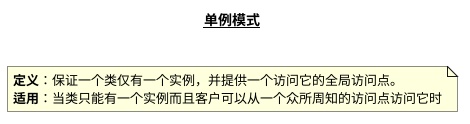@startuml
title __**单例模式**__\n

note as N1
**定义**：保证一个类仅有一个实例，并提供一个访问它的全局访问点。
**适用**：当类只能有一个实例而且客户可以从一个众所周知的访问点访问它时
end note

newpage

class Singleton {
- Singleton instance
- Singleton()
+ {static} getInstance()
}


note as sn
Singleton类，定义一个getInstance方法，允许
客户访问它的唯一实例。getInstance方法是一个
静态方法，主要负责创建自己的唯一实例。
end note
Singleton -right-> sn


@enduml